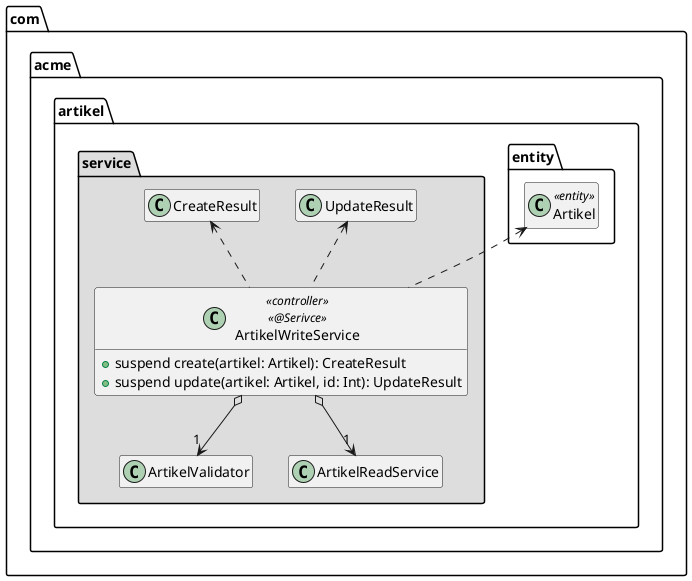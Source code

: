 @startuml ArtikelWriteService

package com.acme.artikel {

    package entity {
            class Artikel << entity >>
        }

    package service #DDDDDD {
        class ArtikelValidator
        class ArtikelReadService
        class CreateResult
        class UpdateResult

        class ArtikelWriteService << controller >> << @Serivce >> {
            + suspend create(artikel: Artikel): CreateResult
            + suspend update(artikel: Artikel, id: Int): UpdateResult
        }

        ArtikelWriteService o-down-> "1" ArtikelValidator
        ArtikelWriteService o--> "1" ArtikelReadService
        ArtikelWriteService .up.> Artikel
        ArtikelWriteService .up.> CreateResult
        ArtikelWriteService .up.> UpdateResult

    }
}

hide empty members

@enduml
